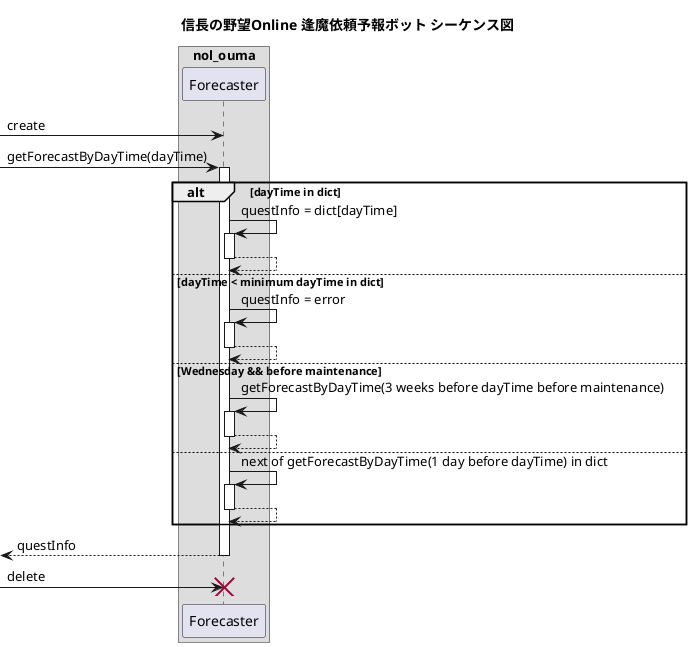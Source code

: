 @startuml

autoactivate on

title 信長の野望Online 逢魔依頼予報ボット シーケンス図

box "nol_ouma"
  participant Forecaster
end box

[-> Forecaster ** : create

[-> Forecaster : getForecastByDayTime(dayTime)
alt dayTime in dict
  Forecaster -> Forecaster : questInfo = dict[dayTime]
  return
else dayTime < minimum dayTime in dict
  Forecaster -> Forecaster : questInfo = error
  return
else Wednesday && before maintenance
  Forecaster -> Forecaster : getForecastByDayTime(3 weeks before dayTime before maintenance)
  return
else
  Forecaster -> Forecaster : next of getForecastByDayTime(1 day before dayTime) in dict
  return
end
return questInfo

[-> Forecaster !! : delete

@enduml

